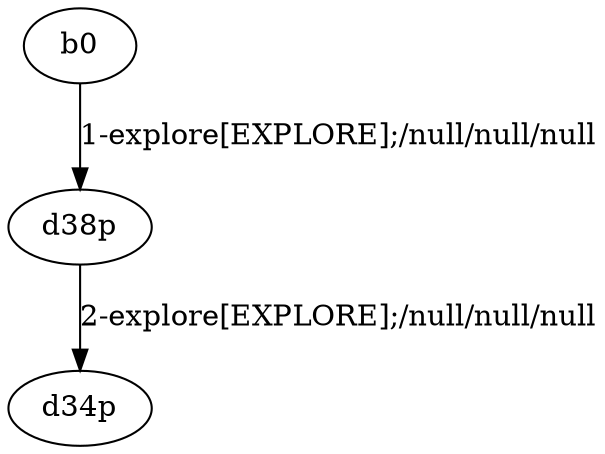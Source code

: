 # Total number of goals covered by this test: 1
# d38p --> d34p

digraph g {
"b0" -> "d38p" [label = "1-explore[EXPLORE];/null/null/null"];
"d38p" -> "d34p" [label = "2-explore[EXPLORE];/null/null/null"];
}